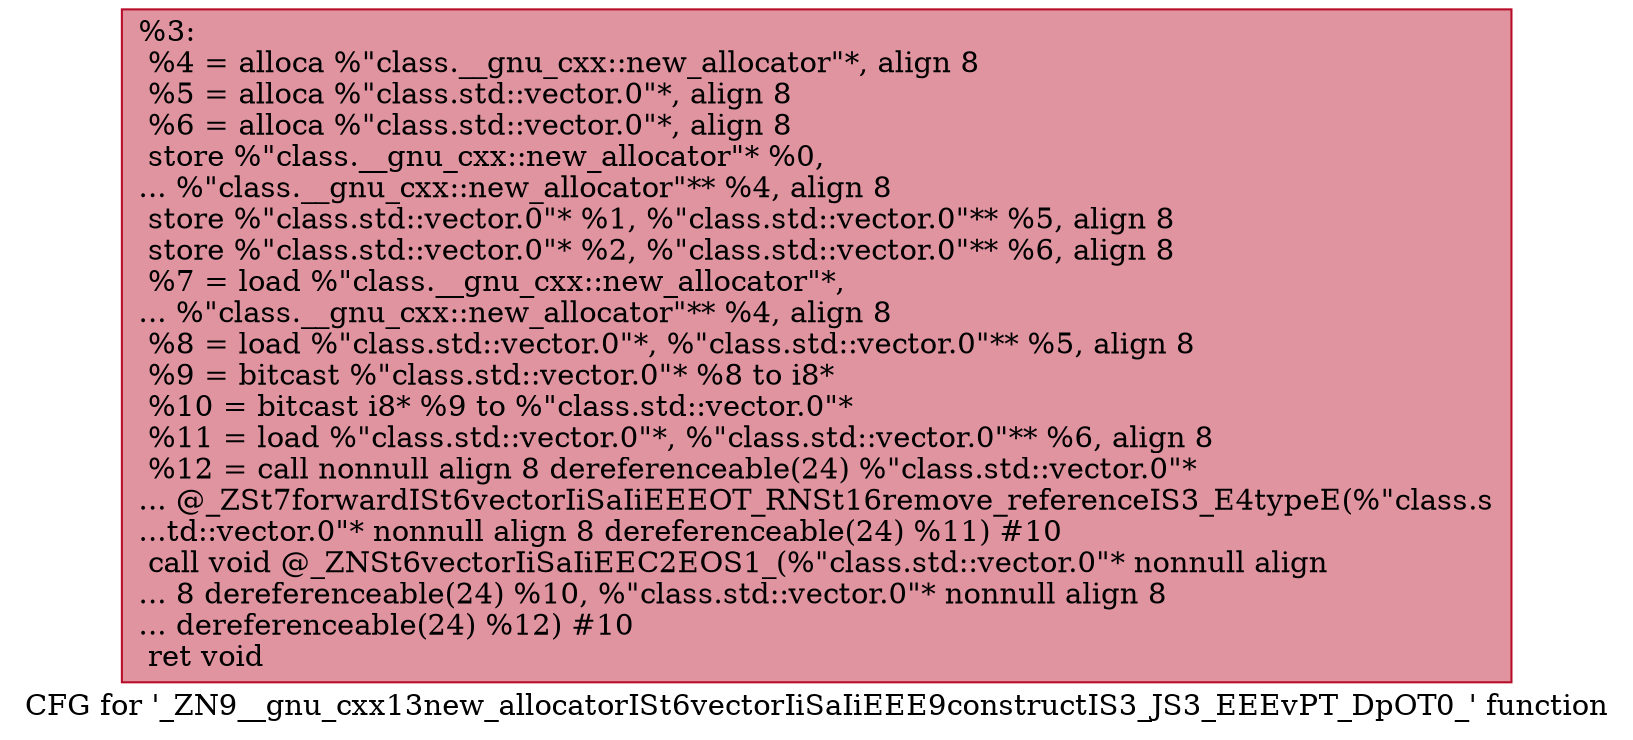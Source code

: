 digraph "CFG for '_ZN9__gnu_cxx13new_allocatorISt6vectorIiSaIiEEE9constructIS3_JS3_EEEvPT_DpOT0_' function" {
	label="CFG for '_ZN9__gnu_cxx13new_allocatorISt6vectorIiSaIiEEE9constructIS3_JS3_EEEvPT_DpOT0_' function";

	Node0x55aa9ab8e7d0 [shape=record,color="#b70d28ff", style=filled, fillcolor="#b70d2870",label="{%3:\l  %4 = alloca %\"class.__gnu_cxx::new_allocator\"*, align 8\l  %5 = alloca %\"class.std::vector.0\"*, align 8\l  %6 = alloca %\"class.std::vector.0\"*, align 8\l  store %\"class.__gnu_cxx::new_allocator\"* %0,\l... %\"class.__gnu_cxx::new_allocator\"** %4, align 8\l  store %\"class.std::vector.0\"* %1, %\"class.std::vector.0\"** %5, align 8\l  store %\"class.std::vector.0\"* %2, %\"class.std::vector.0\"** %6, align 8\l  %7 = load %\"class.__gnu_cxx::new_allocator\"*,\l... %\"class.__gnu_cxx::new_allocator\"** %4, align 8\l  %8 = load %\"class.std::vector.0\"*, %\"class.std::vector.0\"** %5, align 8\l  %9 = bitcast %\"class.std::vector.0\"* %8 to i8*\l  %10 = bitcast i8* %9 to %\"class.std::vector.0\"*\l  %11 = load %\"class.std::vector.0\"*, %\"class.std::vector.0\"** %6, align 8\l  %12 = call nonnull align 8 dereferenceable(24) %\"class.std::vector.0\"*\l... @_ZSt7forwardISt6vectorIiSaIiEEEOT_RNSt16remove_referenceIS3_E4typeE(%\"class.s\l...td::vector.0\"* nonnull align 8 dereferenceable(24) %11) #10\l  call void @_ZNSt6vectorIiSaIiEEC2EOS1_(%\"class.std::vector.0\"* nonnull align\l... 8 dereferenceable(24) %10, %\"class.std::vector.0\"* nonnull align 8\l... dereferenceable(24) %12) #10\l  ret void\l}"];
}
